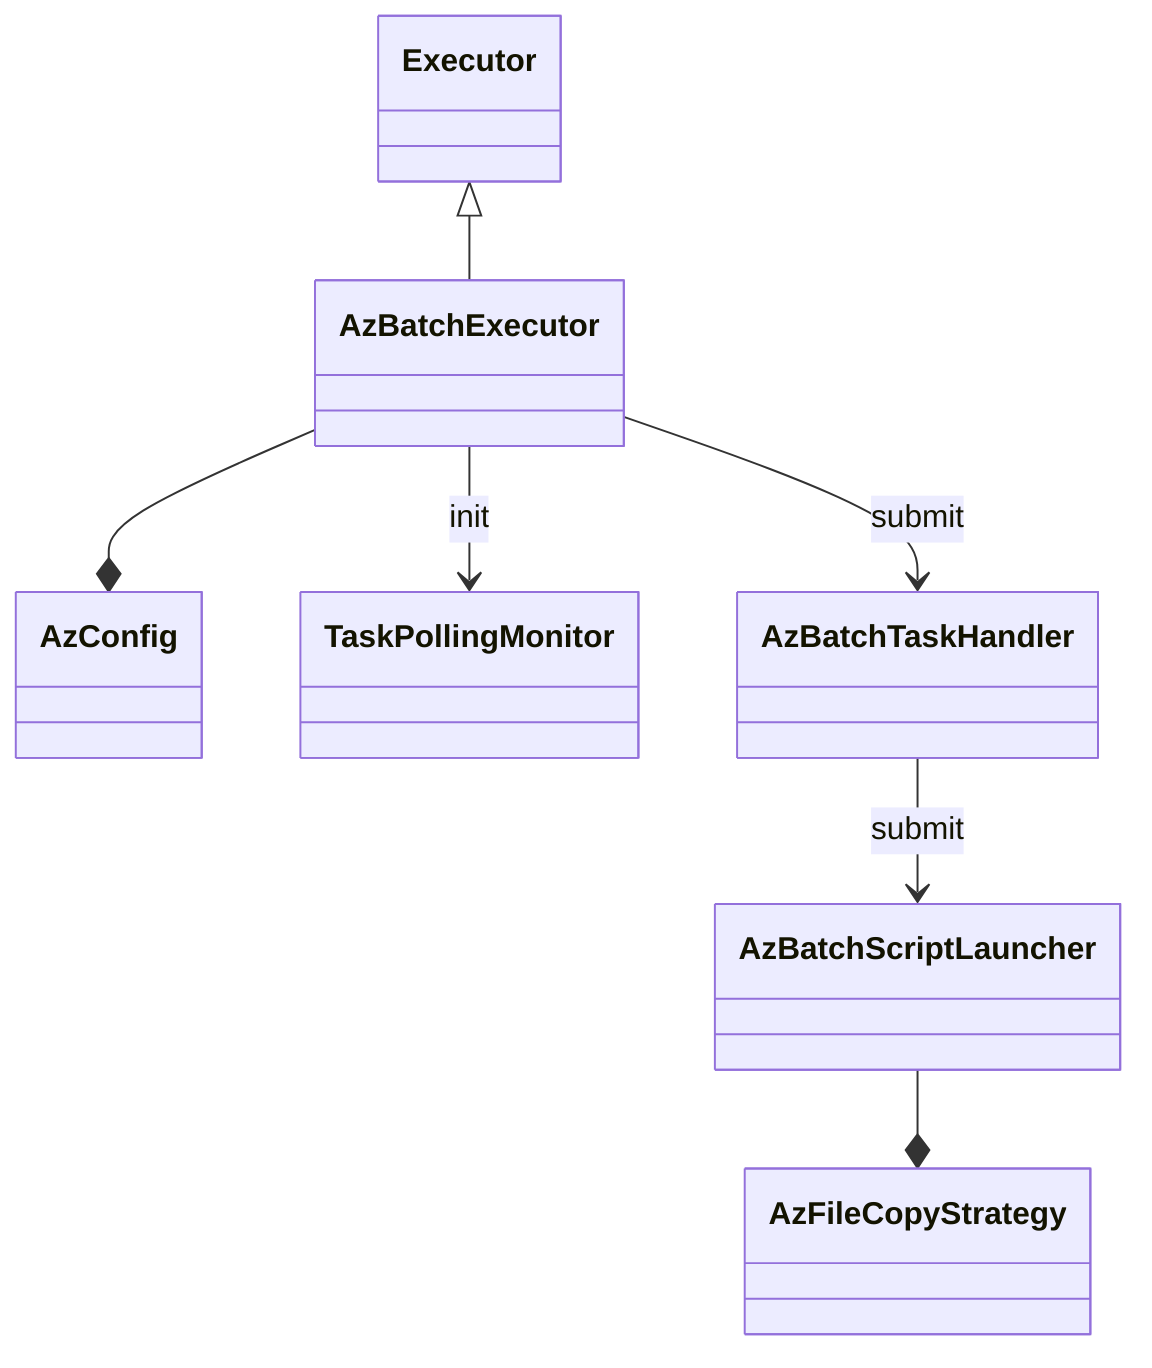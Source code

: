 classDiagram
    %%
    %% nextflow.cloud.azure
    %%
    Executor <|-- AzBatchExecutor
    %% TaskHandler <|-- AzBatchTaskHandler
    %% BashWrapperBuilder <|-- AzBatchScriptLauncher

    AzBatchExecutor --* AzConfig

    AzBatchExecutor --> TaskPollingMonitor : init
    AzBatchExecutor --> AzBatchTaskHandler : submit
    AzBatchTaskHandler --> AzBatchScriptLauncher : submit

    %% SimpleFileCopyStrategy <|-- AzFileCopyStrategy
    AzBatchScriptLauncher --* AzFileCopyStrategy